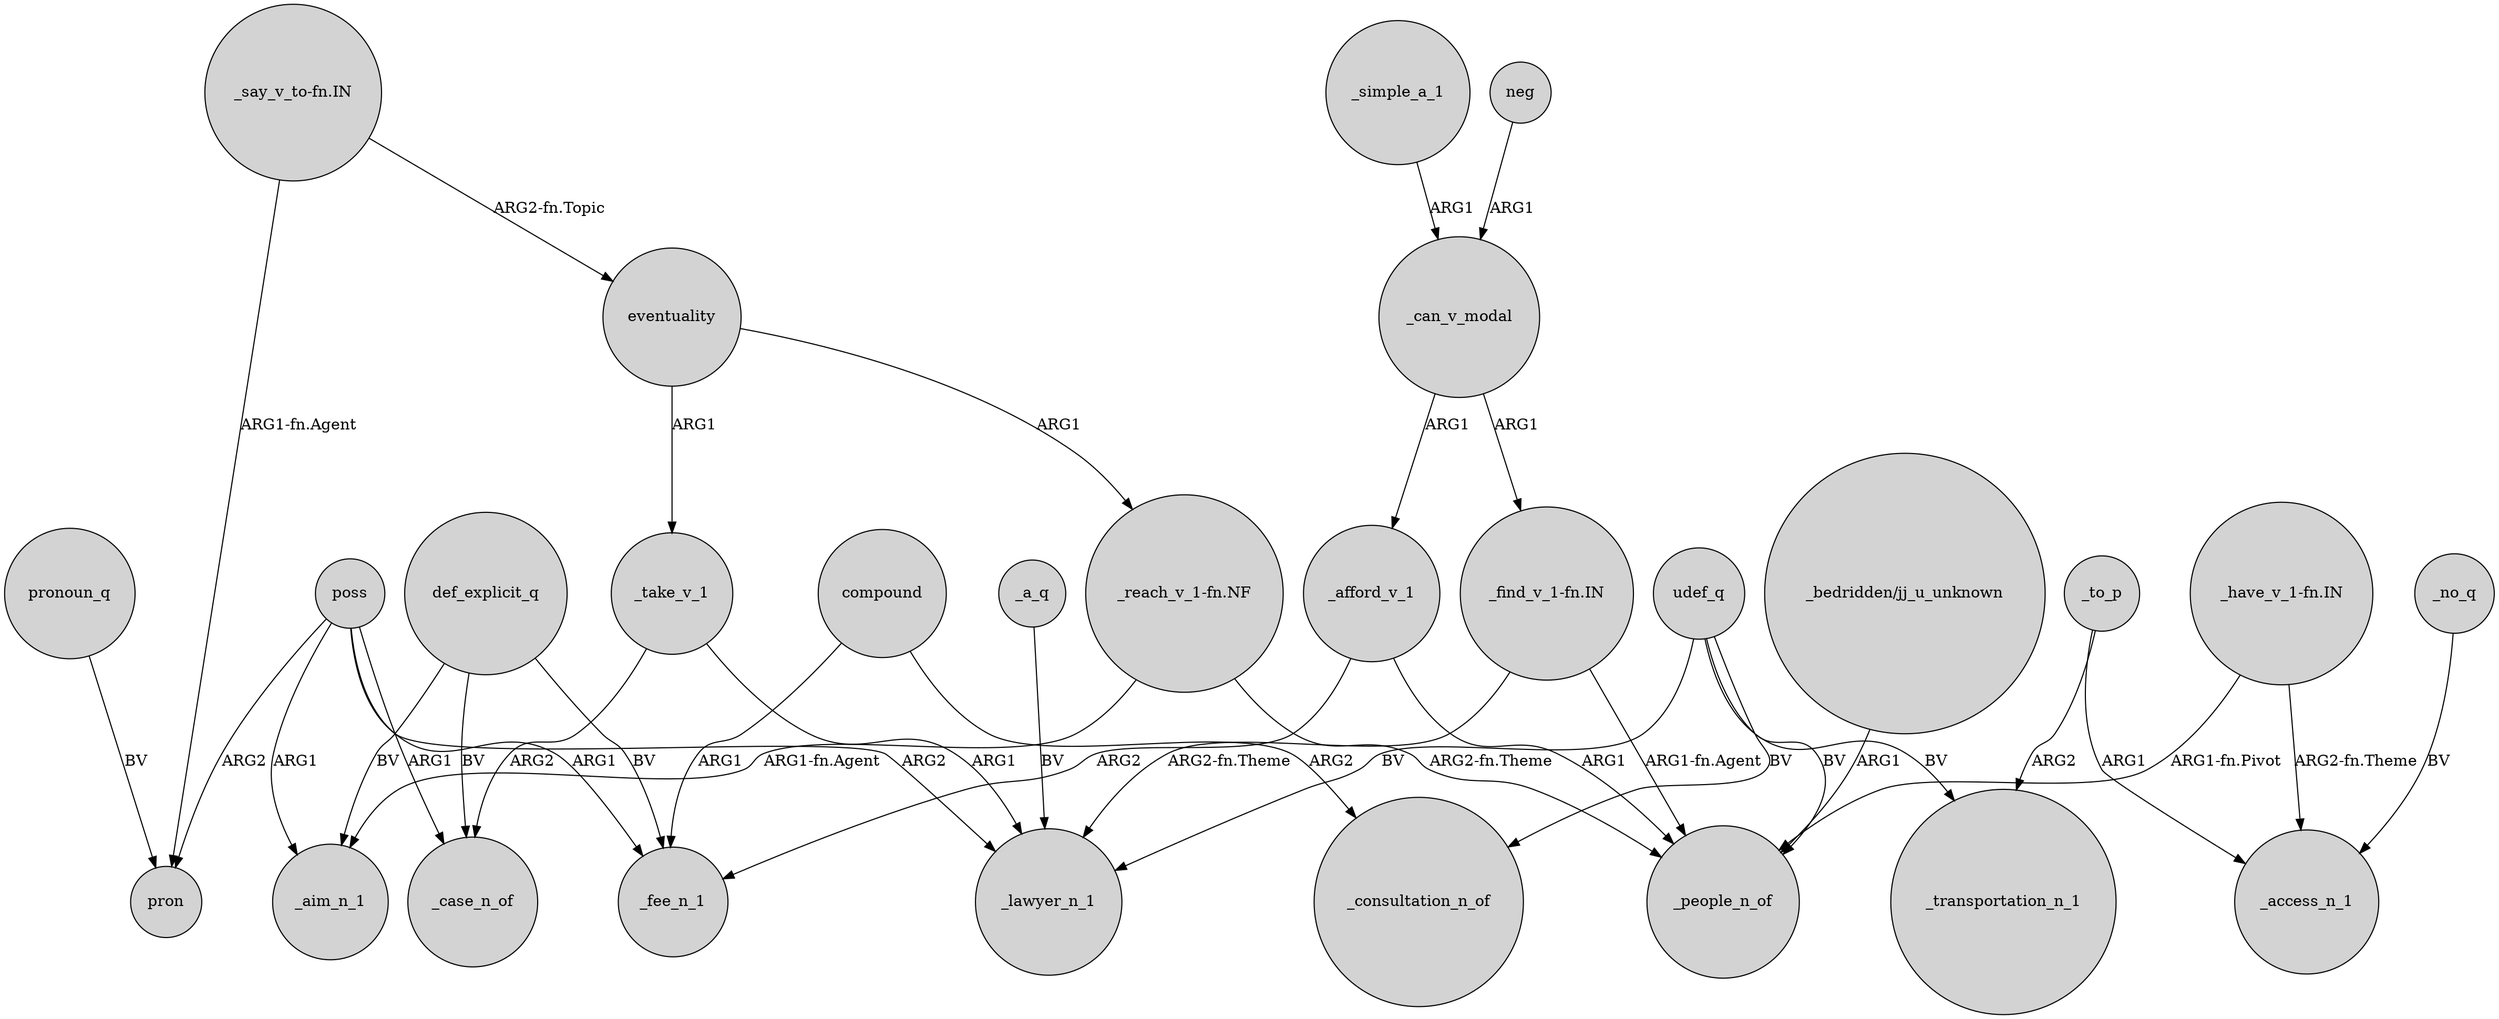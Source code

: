 digraph {
	node [shape=circle style=filled]
	"_say_v_to-fn.IN" -> eventuality [label="ARG2-fn.Topic"]
	poss -> _aim_n_1 [label=ARG1]
	_to_p -> _transportation_n_1 [label=ARG2]
	"_reach_v_1-fn.NF" -> _people_n_of [label="ARG2-fn.Theme"]
	_a_q -> _lawyer_n_1 [label=BV]
	udef_q -> _transportation_n_1 [label=BV]
	poss -> pron [label=ARG2]
	_simple_a_1 -> _can_v_modal [label=ARG1]
	"_bedridden/jj_u_unknown" -> _people_n_of [label=ARG1]
	poss -> _case_n_of [label=ARG1]
	_take_v_1 -> _case_n_of [label=ARG2]
	poss -> _lawyer_n_1 [label=ARG2]
	def_explicit_q -> _fee_n_1 [label=BV]
	"_have_v_1-fn.IN" -> _access_n_1 [label="ARG2-fn.Theme"]
	_can_v_modal -> "_find_v_1-fn.IN" [label=ARG1]
	def_explicit_q -> _aim_n_1 [label=BV]
	"_have_v_1-fn.IN" -> _people_n_of [label="ARG1-fn.Pivot"]
	eventuality -> _take_v_1 [label=ARG1]
	_can_v_modal -> _afford_v_1 [label=ARG1]
	udef_q -> _people_n_of [label=BV]
	pronoun_q -> pron [label=BV]
	_to_p -> _access_n_1 [label=ARG1]
	_afford_v_1 -> _people_n_of [label=ARG1]
	udef_q -> _consultation_n_of [label=BV]
	"_reach_v_1-fn.NF" -> _aim_n_1 [label="ARG1-fn.Agent"]
	poss -> _fee_n_1 [label=ARG1]
	udef_q -> _lawyer_n_1 [label=BV]
	_take_v_1 -> _lawyer_n_1 [label=ARG1]
	"_say_v_to-fn.IN" -> pron [label="ARG1-fn.Agent"]
	"_find_v_1-fn.IN" -> _people_n_of [label="ARG1-fn.Agent"]
	compound -> _consultation_n_of [label=ARG2]
	def_explicit_q -> _case_n_of [label=BV]
	_afford_v_1 -> _fee_n_1 [label=ARG2]
	eventuality -> "_reach_v_1-fn.NF" [label=ARG1]
	compound -> _fee_n_1 [label=ARG1]
	_no_q -> _access_n_1 [label=BV]
	neg -> _can_v_modal [label=ARG1]
	"_find_v_1-fn.IN" -> _lawyer_n_1 [label="ARG2-fn.Theme"]
}
